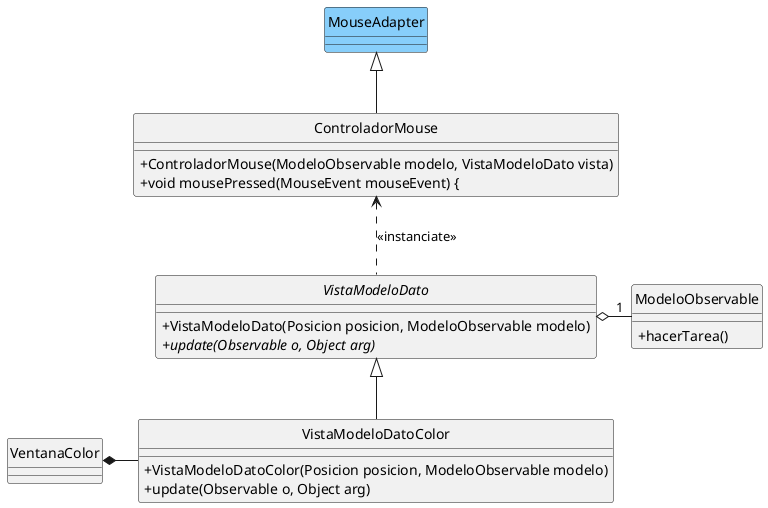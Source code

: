 @startuml

hide circle
skinparam classAttributeIconSize 0

abstract class VistaModeloDato {
    + VistaModeloDato(Posicion posicion, ModeloObservable modelo)
    + {abstract} update(Observable o, Object arg)
}

class VistaModeloDatoColor {
    + VistaModeloDatoColor(Posicion posicion, ModeloObservable modelo)
    + update(Observable o, Object arg)
}

class ModeloObservable {

    + hacerTarea()
}

class ControladorMouse {

    + ControladorMouse(ModeloObservable modelo, VistaModeloDato vista)
    + void mousePressed(MouseEvent mouseEvent) {

}

VistaModeloDato <|-- VistaModeloDatoColor
VistaModeloDato o- "1" ModeloObservable

ControladorMouse <.. VistaModeloDato: "<<instanciate>>"
MouseAdapter <|-- ControladorMouse

VentanaColor *-  VistaModeloDatoColor
class MouseAdapter #LightSkyBlue

@enduml
